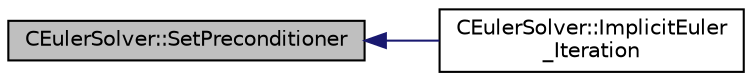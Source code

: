 digraph "CEulerSolver::SetPreconditioner"
{
  edge [fontname="Helvetica",fontsize="10",labelfontname="Helvetica",labelfontsize="10"];
  node [fontname="Helvetica",fontsize="10",shape=record];
  rankdir="LR";
  Node3446 [label="CEulerSolver::SetPreconditioner",height=0.2,width=0.4,color="black", fillcolor="grey75", style="filled", fontcolor="black"];
  Node3446 -> Node3447 [dir="back",color="midnightblue",fontsize="10",style="solid",fontname="Helvetica"];
  Node3447 [label="CEulerSolver::ImplicitEuler\l_Iteration",height=0.2,width=0.4,color="black", fillcolor="white", style="filled",URL="$class_c_euler_solver.html#a4e8277fc44dc97c8d73fbe3347204372",tooltip="Update the solution using an implicit Euler scheme. "];
}
